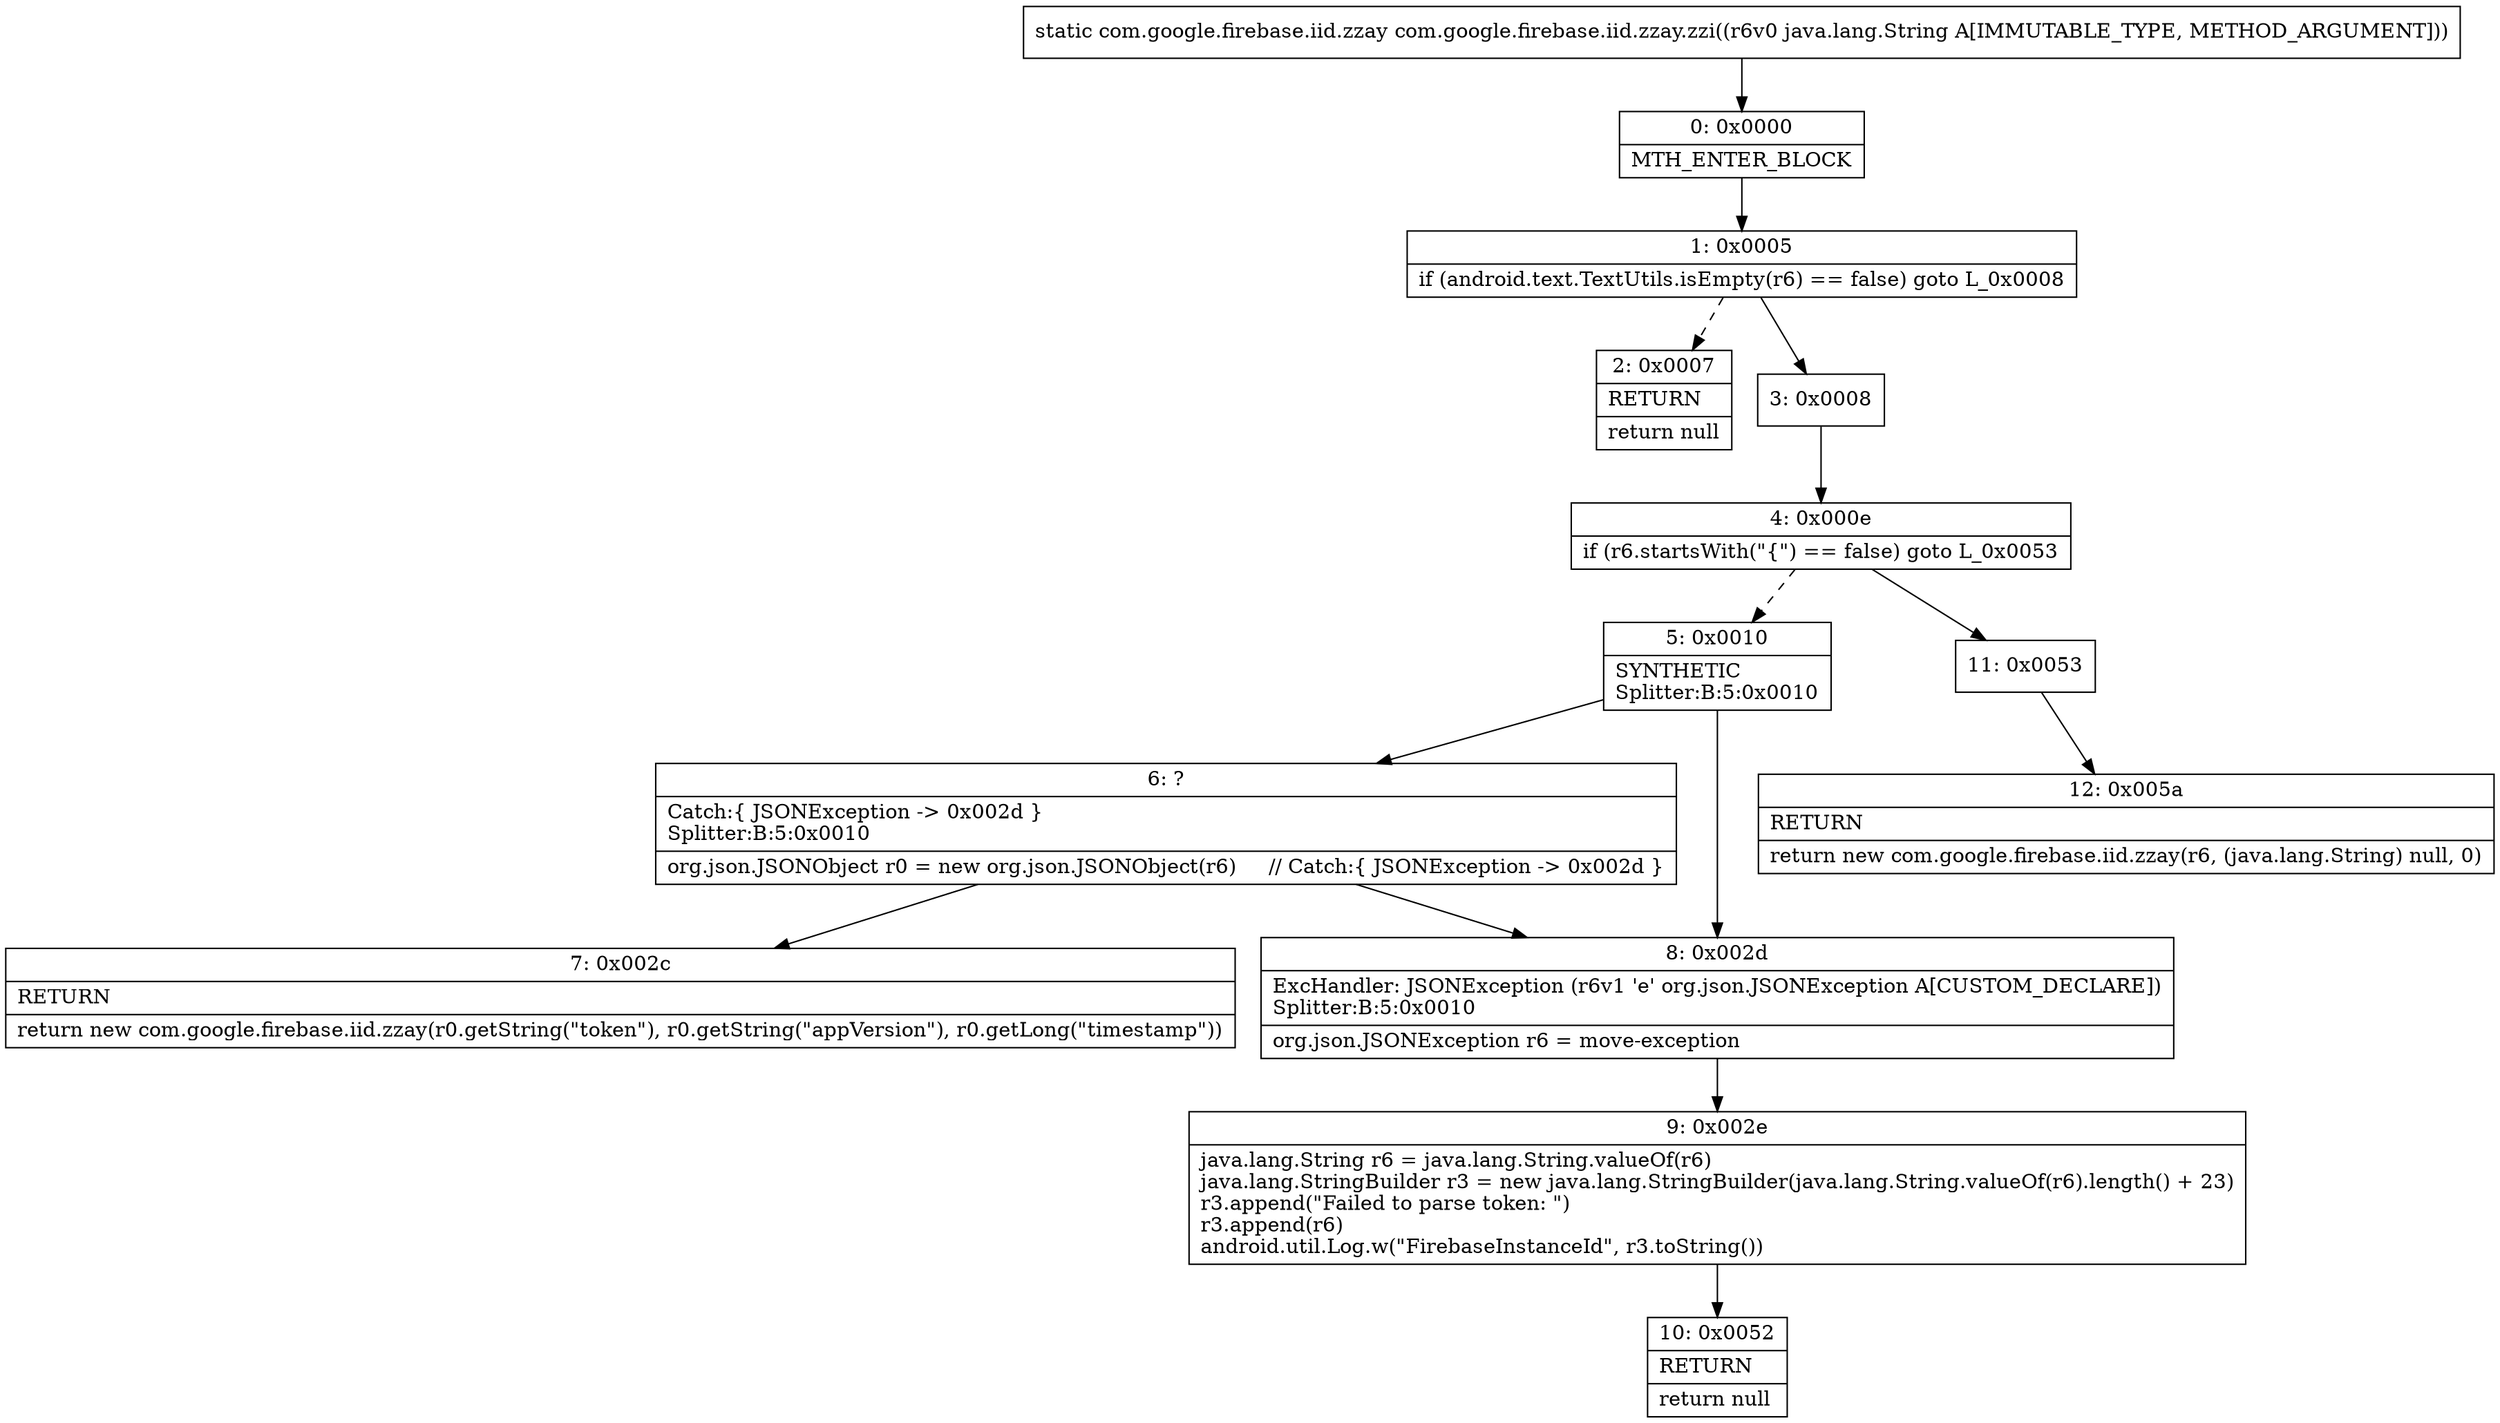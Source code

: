 digraph "CFG forcom.google.firebase.iid.zzay.zzi(Ljava\/lang\/String;)Lcom\/google\/firebase\/iid\/zzay;" {
Node_0 [shape=record,label="{0\:\ 0x0000|MTH_ENTER_BLOCK\l}"];
Node_1 [shape=record,label="{1\:\ 0x0005|if (android.text.TextUtils.isEmpty(r6) == false) goto L_0x0008\l}"];
Node_2 [shape=record,label="{2\:\ 0x0007|RETURN\l|return null\l}"];
Node_3 [shape=record,label="{3\:\ 0x0008}"];
Node_4 [shape=record,label="{4\:\ 0x000e|if (r6.startsWith(\"\{\") == false) goto L_0x0053\l}"];
Node_5 [shape=record,label="{5\:\ 0x0010|SYNTHETIC\lSplitter:B:5:0x0010\l}"];
Node_6 [shape=record,label="{6\:\ ?|Catch:\{ JSONException \-\> 0x002d \}\lSplitter:B:5:0x0010\l|org.json.JSONObject r0 = new org.json.JSONObject(r6)     \/\/ Catch:\{ JSONException \-\> 0x002d \}\l}"];
Node_7 [shape=record,label="{7\:\ 0x002c|RETURN\l|return new com.google.firebase.iid.zzay(r0.getString(\"token\"), r0.getString(\"appVersion\"), r0.getLong(\"timestamp\"))\l}"];
Node_8 [shape=record,label="{8\:\ 0x002d|ExcHandler: JSONException (r6v1 'e' org.json.JSONException A[CUSTOM_DECLARE])\lSplitter:B:5:0x0010\l|org.json.JSONException r6 = move\-exception\l}"];
Node_9 [shape=record,label="{9\:\ 0x002e|java.lang.String r6 = java.lang.String.valueOf(r6)\ljava.lang.StringBuilder r3 = new java.lang.StringBuilder(java.lang.String.valueOf(r6).length() + 23)\lr3.append(\"Failed to parse token: \")\lr3.append(r6)\landroid.util.Log.w(\"FirebaseInstanceId\", r3.toString())\l}"];
Node_10 [shape=record,label="{10\:\ 0x0052|RETURN\l|return null\l}"];
Node_11 [shape=record,label="{11\:\ 0x0053}"];
Node_12 [shape=record,label="{12\:\ 0x005a|RETURN\l|return new com.google.firebase.iid.zzay(r6, (java.lang.String) null, 0)\l}"];
MethodNode[shape=record,label="{static com.google.firebase.iid.zzay com.google.firebase.iid.zzay.zzi((r6v0 java.lang.String A[IMMUTABLE_TYPE, METHOD_ARGUMENT])) }"];
MethodNode -> Node_0;
Node_0 -> Node_1;
Node_1 -> Node_2[style=dashed];
Node_1 -> Node_3;
Node_3 -> Node_4;
Node_4 -> Node_5[style=dashed];
Node_4 -> Node_11;
Node_5 -> Node_6;
Node_5 -> Node_8;
Node_6 -> Node_7;
Node_6 -> Node_8;
Node_8 -> Node_9;
Node_9 -> Node_10;
Node_11 -> Node_12;
}

